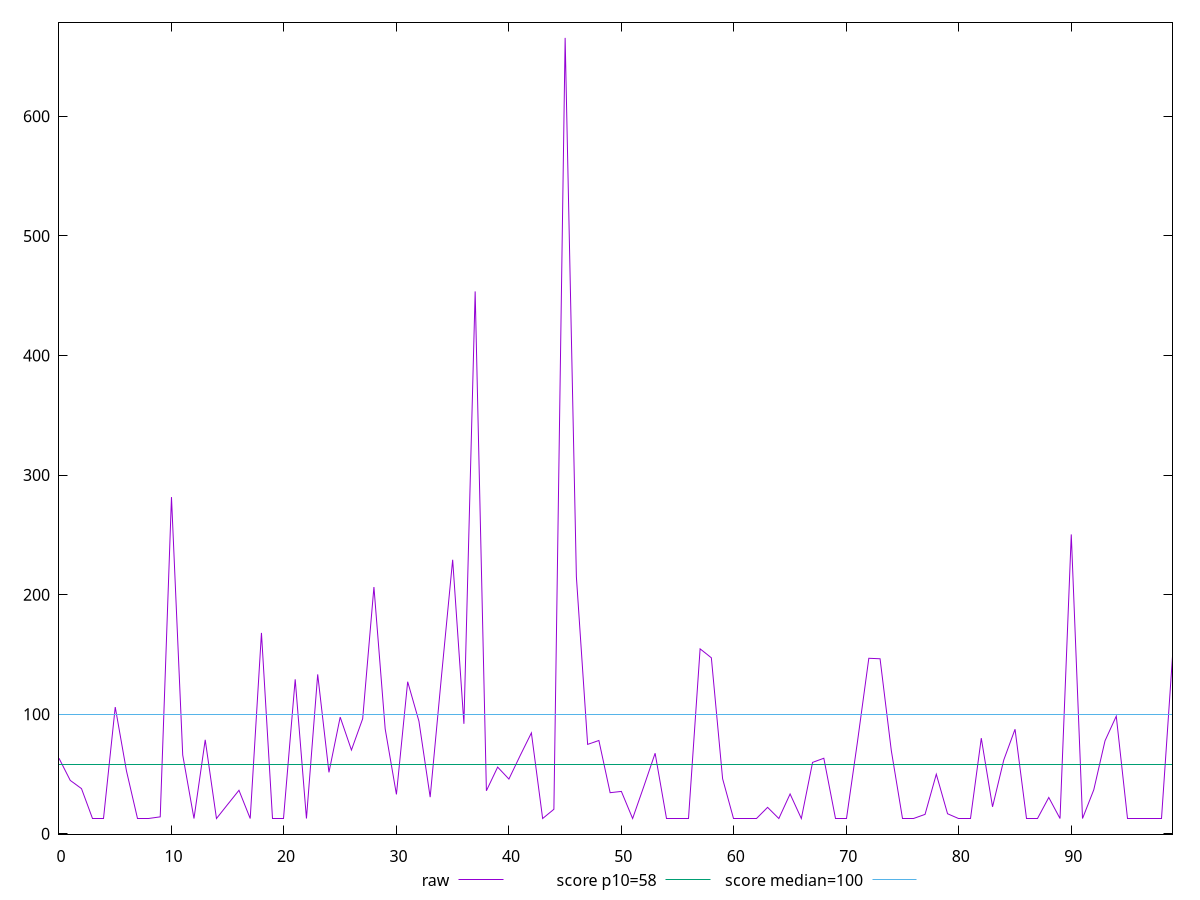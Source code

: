reset

$raw <<EOF
0 63.2
1 44.666666666666664
2 37.800000000000004
3 12.8
4 12.8
5 106
6 52.53333333333333
7 12.8
8 12.8
9 14.200000000000001
10 281.6
11 65.86666666666666
12 12.8
13 78.60000000000001
14 12.8
15 24.64
16 36.4
17 12.8
18 168
19 12.8
20 12.8
21 129.20000000000002
22 12.8
23 133.33333333333334
24 51.400000000000006
25 97.60000000000001
26 70.08
27 96.26666666666667
28 206.4
29 87.73333333333335
30 32.96
31 127.2
32 94.2
33 30.666666666666664
34 131.1999999999999
35 229.20000000000002
36 92
37 453.6
38 36
39 55.800000000000004
40 45.800000000000004
41 65.4
42 84.4
43 12.8
44 20.53333333333333
45 665.6
46 214.93333333333334
47 74.8
48 78.05714285714286
49 34.4
50 35.46666666666666
51 12.8
52 39.733333333333334
53 67.4
54 12.8
55 12.8
56 12.8
57 154.66666666666669
58 147.20000000000002
59 46.080000000000005
60 12.8
61 12.8
62 12.8
63 22.133333333333333
64 12.8
65 33.333333333333336
66 12.8
67 59.76
68 63.2
69 12.8
70 12.8
71 77.60000000000001
72 146.8
73 146.4
74 69.60000000000001
75 12.8
76 12.8
77 16.266666666666666
78 49.866666666666674
79 16.8
80 12.8
81 12.8
82 80
83 22.560000000000002
84 61.800000000000004
85 87.46666666666667
86 12.8
87 12.8
88 30.400000000000002
89 12.8
90 250.4
91 12.8
92 36.800000000000004
93 77.80000000000001
94 98.4
95 12.8
96 12.8
97 12.8
98 12.8
99 148.26666666666668
EOF

set key outside below
set xrange [0:99]
set yrange [-0.2560000000000002:678.6560000000001]
set trange [-0.2560000000000002:678.6560000000001]
set terminal svg size 640, 500 enhanced background rgb 'white'
set output "report_00015_2021-02-09T16-11-33.973Z/estimated-input-latency/samples/pages+cached+noadtech+nomedia+nocss/raw/values.svg"

plot $raw title "raw" with line, \
     58 title "score p10=58", \
     100 title "score median=100"

reset
